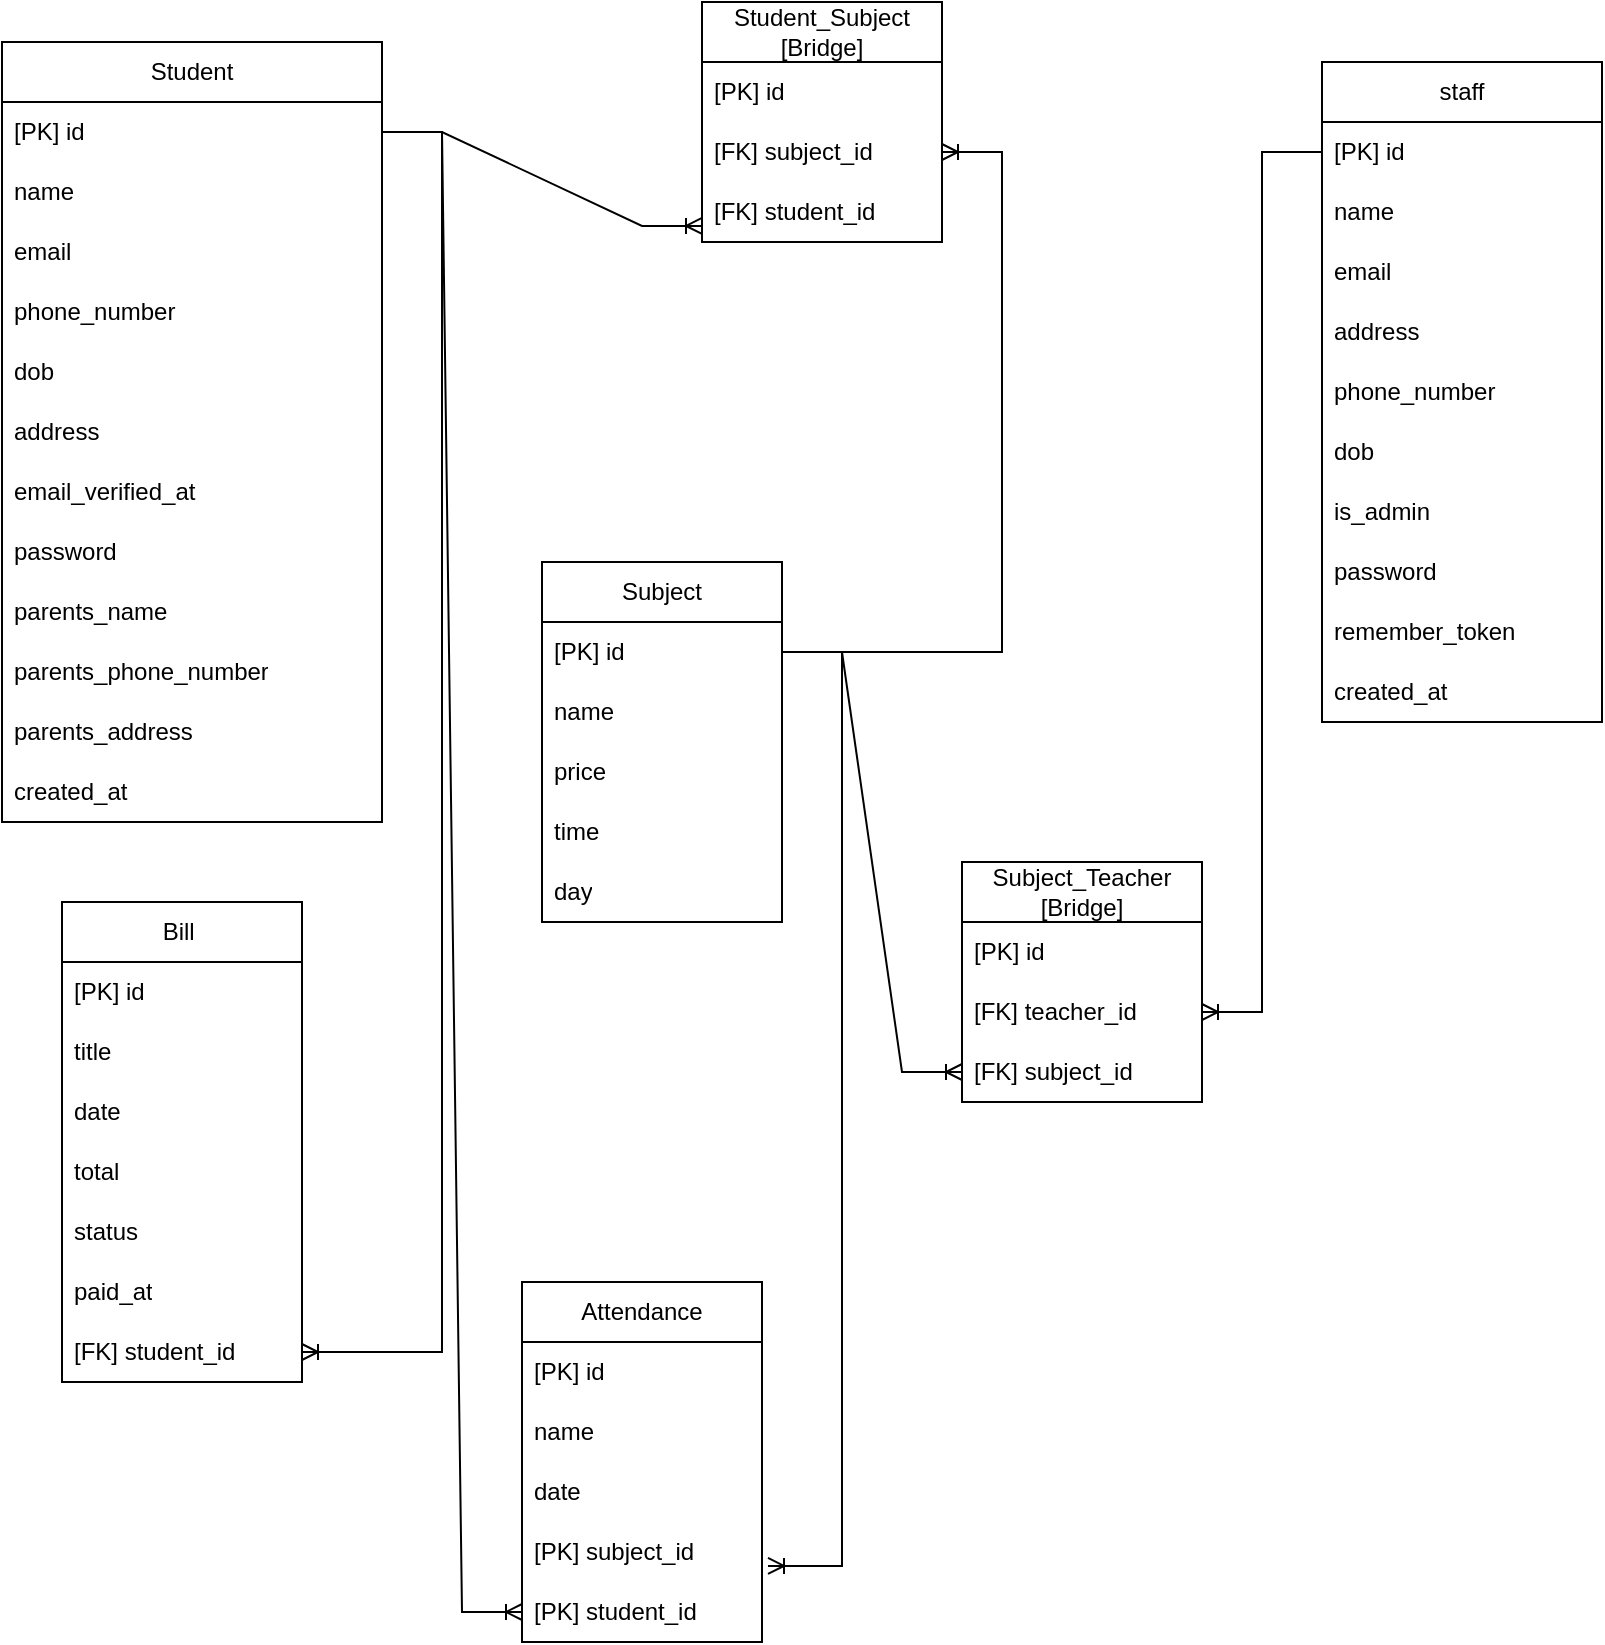 <mxfile version="20.8.9" type="github" pages="2">
  <diagram id="Xj64VRfgsmiTF-0bhzSZ" name="Page-1">
    <mxGraphModel dx="472" dy="786" grid="1" gridSize="10" guides="1" tooltips="1" connect="1" arrows="1" fold="1" page="1" pageScale="1" pageWidth="850" pageHeight="1100" math="0" shadow="0">
      <root>
        <mxCell id="0" />
        <mxCell id="1" parent="0" />
        <mxCell id="3f9cywI5lE3qEualq7HR-1" value="Student" style="swimlane;fontStyle=0;childLayout=stackLayout;horizontal=1;startSize=30;horizontalStack=0;resizeParent=1;resizeParentMax=0;resizeLast=0;collapsible=1;marginBottom=0;whiteSpace=wrap;html=1;" parent="1" vertex="1">
          <mxGeometry x="10" y="70" width="190" height="390" as="geometry" />
        </mxCell>
        <mxCell id="3f9cywI5lE3qEualq7HR-2" value="[PK] id" style="text;strokeColor=none;fillColor=none;align=left;verticalAlign=middle;spacingLeft=4;spacingRight=4;overflow=hidden;points=[[0,0.5],[1,0.5]];portConstraint=eastwest;rotatable=0;whiteSpace=wrap;html=1;" parent="3f9cywI5lE3qEualq7HR-1" vertex="1">
          <mxGeometry y="30" width="190" height="30" as="geometry" />
        </mxCell>
        <mxCell id="3f9cywI5lE3qEualq7HR-3" value="name" style="text;strokeColor=none;fillColor=none;align=left;verticalAlign=middle;spacingLeft=4;spacingRight=4;overflow=hidden;points=[[0,0.5],[1,0.5]];portConstraint=eastwest;rotatable=0;whiteSpace=wrap;html=1;" parent="3f9cywI5lE3qEualq7HR-1" vertex="1">
          <mxGeometry y="60" width="190" height="30" as="geometry" />
        </mxCell>
        <mxCell id="3f9cywI5lE3qEualq7HR-4" value="email" style="text;strokeColor=none;fillColor=none;align=left;verticalAlign=middle;spacingLeft=4;spacingRight=4;overflow=hidden;points=[[0,0.5],[1,0.5]];portConstraint=eastwest;rotatable=0;whiteSpace=wrap;html=1;" parent="3f9cywI5lE3qEualq7HR-1" vertex="1">
          <mxGeometry y="90" width="190" height="30" as="geometry" />
        </mxCell>
        <mxCell id="3f9cywI5lE3qEualq7HR-11" value="phone_number" style="text;strokeColor=none;fillColor=none;align=left;verticalAlign=middle;spacingLeft=4;spacingRight=4;overflow=hidden;points=[[0,0.5],[1,0.5]];portConstraint=eastwest;rotatable=0;whiteSpace=wrap;html=1;" parent="3f9cywI5lE3qEualq7HR-1" vertex="1">
          <mxGeometry y="120" width="190" height="30" as="geometry" />
        </mxCell>
        <mxCell id="3f9cywI5lE3qEualq7HR-12" value="dob" style="text;strokeColor=none;fillColor=none;align=left;verticalAlign=middle;spacingLeft=4;spacingRight=4;overflow=hidden;points=[[0,0.5],[1,0.5]];portConstraint=eastwest;rotatable=0;whiteSpace=wrap;html=1;" parent="3f9cywI5lE3qEualq7HR-1" vertex="1">
          <mxGeometry y="150" width="190" height="30" as="geometry" />
        </mxCell>
        <mxCell id="WG3zePuKRmT21nqiu0aX-6" value="address" style="text;strokeColor=none;fillColor=none;align=left;verticalAlign=middle;spacingLeft=4;spacingRight=4;overflow=hidden;points=[[0,0.5],[1,0.5]];portConstraint=eastwest;rotatable=0;whiteSpace=wrap;html=1;" parent="3f9cywI5lE3qEualq7HR-1" vertex="1">
          <mxGeometry y="180" width="190" height="30" as="geometry" />
        </mxCell>
        <mxCell id="3f9cywI5lE3qEualq7HR-5" value="email_verified_at" style="text;strokeColor=none;fillColor=none;align=left;verticalAlign=middle;spacingLeft=4;spacingRight=4;overflow=hidden;points=[[0,0.5],[1,0.5]];portConstraint=eastwest;rotatable=0;whiteSpace=wrap;html=1;" parent="3f9cywI5lE3qEualq7HR-1" vertex="1">
          <mxGeometry y="210" width="190" height="30" as="geometry" />
        </mxCell>
        <mxCell id="3f9cywI5lE3qEualq7HR-6" value="password" style="text;strokeColor=none;fillColor=none;align=left;verticalAlign=middle;spacingLeft=4;spacingRight=4;overflow=hidden;points=[[0,0.5],[1,0.5]];portConstraint=eastwest;rotatable=0;whiteSpace=wrap;html=1;" parent="3f9cywI5lE3qEualq7HR-1" vertex="1">
          <mxGeometry y="240" width="190" height="30" as="geometry" />
        </mxCell>
        <mxCell id="WG3zePuKRmT21nqiu0aX-3" value="parents_name" style="text;strokeColor=none;fillColor=none;align=left;verticalAlign=middle;spacingLeft=4;spacingRight=4;overflow=hidden;points=[[0,0.5],[1,0.5]];portConstraint=eastwest;rotatable=0;whiteSpace=wrap;html=1;" parent="3f9cywI5lE3qEualq7HR-1" vertex="1">
          <mxGeometry y="270" width="190" height="30" as="geometry" />
        </mxCell>
        <mxCell id="WG3zePuKRmT21nqiu0aX-4" value="parents_phone_number" style="text;strokeColor=none;fillColor=none;align=left;verticalAlign=middle;spacingLeft=4;spacingRight=4;overflow=hidden;points=[[0,0.5],[1,0.5]];portConstraint=eastwest;rotatable=0;whiteSpace=wrap;html=1;" parent="3f9cywI5lE3qEualq7HR-1" vertex="1">
          <mxGeometry y="300" width="190" height="30" as="geometry" />
        </mxCell>
        <mxCell id="WG3zePuKRmT21nqiu0aX-5" value="parents_address" style="text;strokeColor=none;fillColor=none;align=left;verticalAlign=middle;spacingLeft=4;spacingRight=4;overflow=hidden;points=[[0,0.5],[1,0.5]];portConstraint=eastwest;rotatable=0;whiteSpace=wrap;html=1;" parent="3f9cywI5lE3qEualq7HR-1" vertex="1">
          <mxGeometry y="330" width="190" height="30" as="geometry" />
        </mxCell>
        <mxCell id="3f9cywI5lE3qEualq7HR-8" value="created_at" style="text;strokeColor=none;fillColor=none;align=left;verticalAlign=middle;spacingLeft=4;spacingRight=4;overflow=hidden;points=[[0,0.5],[1,0.5]];portConstraint=eastwest;rotatable=0;whiteSpace=wrap;html=1;" parent="3f9cywI5lE3qEualq7HR-1" vertex="1">
          <mxGeometry y="360" width="190" height="30" as="geometry" />
        </mxCell>
        <mxCell id="3f9cywI5lE3qEualq7HR-13" value="staff" style="swimlane;fontStyle=0;childLayout=stackLayout;horizontal=1;startSize=30;horizontalStack=0;resizeParent=1;resizeParentMax=0;resizeLast=0;collapsible=1;marginBottom=0;whiteSpace=wrap;html=1;" parent="1" vertex="1">
          <mxGeometry x="670" y="80" width="140" height="330" as="geometry" />
        </mxCell>
        <mxCell id="3f9cywI5lE3qEualq7HR-14" value="[PK] id" style="text;strokeColor=none;fillColor=none;align=left;verticalAlign=middle;spacingLeft=4;spacingRight=4;overflow=hidden;points=[[0,0.5],[1,0.5]];portConstraint=eastwest;rotatable=0;whiteSpace=wrap;html=1;" parent="3f9cywI5lE3qEualq7HR-13" vertex="1">
          <mxGeometry y="30" width="140" height="30" as="geometry" />
        </mxCell>
        <mxCell id="3f9cywI5lE3qEualq7HR-15" value="name" style="text;strokeColor=none;fillColor=none;align=left;verticalAlign=middle;spacingLeft=4;spacingRight=4;overflow=hidden;points=[[0,0.5],[1,0.5]];portConstraint=eastwest;rotatable=0;whiteSpace=wrap;html=1;" parent="3f9cywI5lE3qEualq7HR-13" vertex="1">
          <mxGeometry y="60" width="140" height="30" as="geometry" />
        </mxCell>
        <mxCell id="3f9cywI5lE3qEualq7HR-16" value="email" style="text;strokeColor=none;fillColor=none;align=left;verticalAlign=middle;spacingLeft=4;spacingRight=4;overflow=hidden;points=[[0,0.5],[1,0.5]];portConstraint=eastwest;rotatable=0;whiteSpace=wrap;html=1;" parent="3f9cywI5lE3qEualq7HR-13" vertex="1">
          <mxGeometry y="90" width="140" height="30" as="geometry" />
        </mxCell>
        <mxCell id="3f9cywI5lE3qEualq7HR-17" value="address" style="text;strokeColor=none;fillColor=none;align=left;verticalAlign=middle;spacingLeft=4;spacingRight=4;overflow=hidden;points=[[0,0.5],[1,0.5]];portConstraint=eastwest;rotatable=0;whiteSpace=wrap;html=1;" parent="3f9cywI5lE3qEualq7HR-13" vertex="1">
          <mxGeometry y="120" width="140" height="30" as="geometry" />
        </mxCell>
        <mxCell id="3f9cywI5lE3qEualq7HR-18" value="phone_number" style="text;strokeColor=none;fillColor=none;align=left;verticalAlign=middle;spacingLeft=4;spacingRight=4;overflow=hidden;points=[[0,0.5],[1,0.5]];portConstraint=eastwest;rotatable=0;whiteSpace=wrap;html=1;" parent="3f9cywI5lE3qEualq7HR-13" vertex="1">
          <mxGeometry y="150" width="140" height="30" as="geometry" />
        </mxCell>
        <mxCell id="3f9cywI5lE3qEualq7HR-19" value="dob" style="text;strokeColor=none;fillColor=none;align=left;verticalAlign=middle;spacingLeft=4;spacingRight=4;overflow=hidden;points=[[0,0.5],[1,0.5]];portConstraint=eastwest;rotatable=0;whiteSpace=wrap;html=1;" parent="3f9cywI5lE3qEualq7HR-13" vertex="1">
          <mxGeometry y="180" width="140" height="30" as="geometry" />
        </mxCell>
        <mxCell id="UbQkLCDVok9sx0RLxsKB-11" value="is_admin" style="text;strokeColor=none;fillColor=none;align=left;verticalAlign=middle;spacingLeft=4;spacingRight=4;overflow=hidden;points=[[0,0.5],[1,0.5]];portConstraint=eastwest;rotatable=0;whiteSpace=wrap;html=1;" parent="3f9cywI5lE3qEualq7HR-13" vertex="1">
          <mxGeometry y="210" width="140" height="30" as="geometry" />
        </mxCell>
        <mxCell id="3f9cywI5lE3qEualq7HR-21" value="password" style="text;strokeColor=none;fillColor=none;align=left;verticalAlign=middle;spacingLeft=4;spacingRight=4;overflow=hidden;points=[[0,0.5],[1,0.5]];portConstraint=eastwest;rotatable=0;whiteSpace=wrap;html=1;" parent="3f9cywI5lE3qEualq7HR-13" vertex="1">
          <mxGeometry y="240" width="140" height="30" as="geometry" />
        </mxCell>
        <mxCell id="3f9cywI5lE3qEualq7HR-22" value="remember_token" style="text;strokeColor=none;fillColor=none;align=left;verticalAlign=middle;spacingLeft=4;spacingRight=4;overflow=hidden;points=[[0,0.5],[1,0.5]];portConstraint=eastwest;rotatable=0;whiteSpace=wrap;html=1;" parent="3f9cywI5lE3qEualq7HR-13" vertex="1">
          <mxGeometry y="270" width="140" height="30" as="geometry" />
        </mxCell>
        <mxCell id="3f9cywI5lE3qEualq7HR-23" value="created_at" style="text;strokeColor=none;fillColor=none;align=left;verticalAlign=middle;spacingLeft=4;spacingRight=4;overflow=hidden;points=[[0,0.5],[1,0.5]];portConstraint=eastwest;rotatable=0;whiteSpace=wrap;html=1;" parent="3f9cywI5lE3qEualq7HR-13" vertex="1">
          <mxGeometry y="300" width="140" height="30" as="geometry" />
        </mxCell>
        <mxCell id="3f9cywI5lE3qEualq7HR-36" value="Subject" style="swimlane;fontStyle=0;childLayout=stackLayout;horizontal=1;startSize=30;horizontalStack=0;resizeParent=1;resizeParentMax=0;resizeLast=0;collapsible=1;marginBottom=0;whiteSpace=wrap;html=1;" parent="1" vertex="1">
          <mxGeometry x="280" y="330" width="120" height="180" as="geometry" />
        </mxCell>
        <mxCell id="3f9cywI5lE3qEualq7HR-37" value="[PK] id" style="text;strokeColor=none;fillColor=none;align=left;verticalAlign=middle;spacingLeft=4;spacingRight=4;overflow=hidden;points=[[0,0.5],[1,0.5]];portConstraint=eastwest;rotatable=0;whiteSpace=wrap;html=1;" parent="3f9cywI5lE3qEualq7HR-36" vertex="1">
          <mxGeometry y="30" width="120" height="30" as="geometry" />
        </mxCell>
        <mxCell id="3f9cywI5lE3qEualq7HR-38" value="name" style="text;strokeColor=none;fillColor=none;align=left;verticalAlign=middle;spacingLeft=4;spacingRight=4;overflow=hidden;points=[[0,0.5],[1,0.5]];portConstraint=eastwest;rotatable=0;whiteSpace=wrap;html=1;" parent="3f9cywI5lE3qEualq7HR-36" vertex="1">
          <mxGeometry y="60" width="120" height="30" as="geometry" />
        </mxCell>
        <mxCell id="3f9cywI5lE3qEualq7HR-112" value="price&amp;nbsp;" style="text;strokeColor=none;fillColor=none;align=left;verticalAlign=middle;spacingLeft=4;spacingRight=4;overflow=hidden;points=[[0,0.5],[1,0.5]];portConstraint=eastwest;rotatable=0;whiteSpace=wrap;html=1;" parent="3f9cywI5lE3qEualq7HR-36" vertex="1">
          <mxGeometry y="90" width="120" height="30" as="geometry" />
        </mxCell>
        <mxCell id="WG3zePuKRmT21nqiu0aX-7" value="time" style="text;strokeColor=none;fillColor=none;align=left;verticalAlign=middle;spacingLeft=4;spacingRight=4;overflow=hidden;points=[[0,0.5],[1,0.5]];portConstraint=eastwest;rotatable=0;whiteSpace=wrap;html=1;" parent="3f9cywI5lE3qEualq7HR-36" vertex="1">
          <mxGeometry y="120" width="120" height="30" as="geometry" />
        </mxCell>
        <mxCell id="WG3zePuKRmT21nqiu0aX-8" value="day" style="text;strokeColor=none;fillColor=none;align=left;verticalAlign=middle;spacingLeft=4;spacingRight=4;overflow=hidden;points=[[0,0.5],[1,0.5]];portConstraint=eastwest;rotatable=0;whiteSpace=wrap;html=1;" parent="3f9cywI5lE3qEualq7HR-36" vertex="1">
          <mxGeometry y="150" width="120" height="30" as="geometry" />
        </mxCell>
        <mxCell id="3f9cywI5lE3qEualq7HR-47" value="Subject_Teacher [Bridge]" style="swimlane;fontStyle=0;childLayout=stackLayout;horizontal=1;startSize=30;horizontalStack=0;resizeParent=1;resizeParentMax=0;resizeLast=0;collapsible=1;marginBottom=0;whiteSpace=wrap;html=1;" parent="1" vertex="1">
          <mxGeometry x="490" y="480" width="120" height="120" as="geometry" />
        </mxCell>
        <mxCell id="3f9cywI5lE3qEualq7HR-48" value="[PK] id" style="text;strokeColor=none;fillColor=none;align=left;verticalAlign=middle;spacingLeft=4;spacingRight=4;overflow=hidden;points=[[0,0.5],[1,0.5]];portConstraint=eastwest;rotatable=0;whiteSpace=wrap;html=1;" parent="3f9cywI5lE3qEualq7HR-47" vertex="1">
          <mxGeometry y="30" width="120" height="30" as="geometry" />
        </mxCell>
        <mxCell id="3f9cywI5lE3qEualq7HR-49" value="[FK] teacher_id" style="text;strokeColor=none;fillColor=none;align=left;verticalAlign=middle;spacingLeft=4;spacingRight=4;overflow=hidden;points=[[0,0.5],[1,0.5]];portConstraint=eastwest;rotatable=0;whiteSpace=wrap;html=1;" parent="3f9cywI5lE3qEualq7HR-47" vertex="1">
          <mxGeometry y="60" width="120" height="30" as="geometry" />
        </mxCell>
        <mxCell id="3f9cywI5lE3qEualq7HR-81" value="[FK] subject_id" style="text;strokeColor=none;fillColor=none;align=left;verticalAlign=middle;spacingLeft=4;spacingRight=4;overflow=hidden;points=[[0,0.5],[1,0.5]];portConstraint=eastwest;rotatable=0;whiteSpace=wrap;html=1;" parent="3f9cywI5lE3qEualq7HR-47" vertex="1">
          <mxGeometry y="90" width="120" height="30" as="geometry" />
        </mxCell>
        <mxCell id="3f9cywI5lE3qEualq7HR-73" value="" style="edgeStyle=entityRelationEdgeStyle;fontSize=12;html=1;endArrow=ERoneToMany;rounded=0;exitX=1;exitY=0.5;exitDx=0;exitDy=0;" parent="1" source="3f9cywI5lE3qEualq7HR-37" target="3f9cywI5lE3qEualq7HR-81" edge="1">
          <mxGeometry width="100" height="100" relative="1" as="geometry">
            <mxPoint x="410" y="475" as="sourcePoint" />
            <mxPoint x="310" y="710" as="targetPoint" />
          </mxGeometry>
        </mxCell>
        <mxCell id="3f9cywI5lE3qEualq7HR-82" value="" style="edgeStyle=entityRelationEdgeStyle;fontSize=12;html=1;endArrow=ERoneToMany;rounded=0;" parent="1" source="3f9cywI5lE3qEualq7HR-14" target="3f9cywI5lE3qEualq7HR-49" edge="1">
          <mxGeometry width="100" height="100" relative="1" as="geometry">
            <mxPoint x="540" y="690" as="sourcePoint" />
            <mxPoint x="640" y="590" as="targetPoint" />
          </mxGeometry>
        </mxCell>
        <mxCell id="3f9cywI5lE3qEualq7HR-84" value="" style="edgeStyle=entityRelationEdgeStyle;fontSize=12;html=1;endArrow=ERoneToMany;rounded=0;entryX=0;entryY=0.733;entryDx=0;entryDy=0;entryPerimeter=0;" parent="1" source="3f9cywI5lE3qEualq7HR-2" target="3f9cywI5lE3qEualq7HR-98" edge="1">
          <mxGeometry width="100" height="100" relative="1" as="geometry">
            <mxPoint x="210" y="455" as="sourcePoint" />
            <mxPoint x="100" y="872" as="targetPoint" />
          </mxGeometry>
        </mxCell>
        <mxCell id="3f9cywI5lE3qEualq7HR-95" value="Student_Subject [Bridge]" style="swimlane;fontStyle=0;childLayout=stackLayout;horizontal=1;startSize=30;horizontalStack=0;resizeParent=1;resizeParentMax=0;resizeLast=0;collapsible=1;marginBottom=0;whiteSpace=wrap;html=1;" parent="1" vertex="1">
          <mxGeometry x="360" y="50" width="120" height="120" as="geometry" />
        </mxCell>
        <mxCell id="3f9cywI5lE3qEualq7HR-96" value="[PK] id" style="text;strokeColor=none;fillColor=none;align=left;verticalAlign=middle;spacingLeft=4;spacingRight=4;overflow=hidden;points=[[0,0.5],[1,0.5]];portConstraint=eastwest;rotatable=0;whiteSpace=wrap;html=1;" parent="3f9cywI5lE3qEualq7HR-95" vertex="1">
          <mxGeometry y="30" width="120" height="30" as="geometry" />
        </mxCell>
        <mxCell id="3f9cywI5lE3qEualq7HR-97" value="[FK] subject_id" style="text;strokeColor=none;fillColor=none;align=left;verticalAlign=middle;spacingLeft=4;spacingRight=4;overflow=hidden;points=[[0,0.5],[1,0.5]];portConstraint=eastwest;rotatable=0;whiteSpace=wrap;html=1;" parent="3f9cywI5lE3qEualq7HR-95" vertex="1">
          <mxGeometry y="60" width="120" height="30" as="geometry" />
        </mxCell>
        <mxCell id="3f9cywI5lE3qEualq7HR-98" value="[FK] student_id" style="text;strokeColor=none;fillColor=none;align=left;verticalAlign=middle;spacingLeft=4;spacingRight=4;overflow=hidden;points=[[0,0.5],[1,0.5]];portConstraint=eastwest;rotatable=0;whiteSpace=wrap;html=1;" parent="3f9cywI5lE3qEualq7HR-95" vertex="1">
          <mxGeometry y="90" width="120" height="30" as="geometry" />
        </mxCell>
        <mxCell id="3f9cywI5lE3qEualq7HR-100" value="" style="edgeStyle=entityRelationEdgeStyle;fontSize=12;html=1;endArrow=ERoneToMany;rounded=0;exitX=1;exitY=0.5;exitDx=0;exitDy=0;" parent="1" source="3f9cywI5lE3qEualq7HR-37" target="3f9cywI5lE3qEualq7HR-97" edge="1">
          <mxGeometry width="100" height="100" relative="1" as="geometry">
            <mxPoint x="410" y="475" as="sourcePoint" />
            <mxPoint x="230" y="891.99" as="targetPoint" />
          </mxGeometry>
        </mxCell>
        <mxCell id="3f9cywI5lE3qEualq7HR-101" value="Bill&amp;nbsp;" style="swimlane;fontStyle=0;childLayout=stackLayout;horizontal=1;startSize=30;horizontalStack=0;resizeParent=1;resizeParentMax=0;resizeLast=0;collapsible=1;marginBottom=0;whiteSpace=wrap;html=1;" parent="1" vertex="1">
          <mxGeometry x="40" y="500" width="120" height="240" as="geometry" />
        </mxCell>
        <mxCell id="3f9cywI5lE3qEualq7HR-102" value="[PK] id" style="text;strokeColor=none;fillColor=none;align=left;verticalAlign=middle;spacingLeft=4;spacingRight=4;overflow=hidden;points=[[0,0.5],[1,0.5]];portConstraint=eastwest;rotatable=0;whiteSpace=wrap;html=1;" parent="3f9cywI5lE3qEualq7HR-101" vertex="1">
          <mxGeometry y="30" width="120" height="30" as="geometry" />
        </mxCell>
        <mxCell id="3f9cywI5lE3qEualq7HR-103" value="title" style="text;strokeColor=none;fillColor=none;align=left;verticalAlign=middle;spacingLeft=4;spacingRight=4;overflow=hidden;points=[[0,0.5],[1,0.5]];portConstraint=eastwest;rotatable=0;whiteSpace=wrap;html=1;" parent="3f9cywI5lE3qEualq7HR-101" vertex="1">
          <mxGeometry y="60" width="120" height="30" as="geometry" />
        </mxCell>
        <mxCell id="3f9cywI5lE3qEualq7HR-104" value="date" style="text;strokeColor=none;fillColor=none;align=left;verticalAlign=middle;spacingLeft=4;spacingRight=4;overflow=hidden;points=[[0,0.5],[1,0.5]];portConstraint=eastwest;rotatable=0;whiteSpace=wrap;html=1;" parent="3f9cywI5lE3qEualq7HR-101" vertex="1">
          <mxGeometry y="90" width="120" height="30" as="geometry" />
        </mxCell>
        <mxCell id="3f9cywI5lE3qEualq7HR-105" value="total" style="text;strokeColor=none;fillColor=none;align=left;verticalAlign=middle;spacingLeft=4;spacingRight=4;overflow=hidden;points=[[0,0.5],[1,0.5]];portConstraint=eastwest;rotatable=0;whiteSpace=wrap;html=1;" parent="3f9cywI5lE3qEualq7HR-101" vertex="1">
          <mxGeometry y="120" width="120" height="30" as="geometry" />
        </mxCell>
        <mxCell id="3f9cywI5lE3qEualq7HR-106" value="status" style="text;strokeColor=none;fillColor=none;align=left;verticalAlign=middle;spacingLeft=4;spacingRight=4;overflow=hidden;points=[[0,0.5],[1,0.5]];portConstraint=eastwest;rotatable=0;whiteSpace=wrap;html=1;" parent="3f9cywI5lE3qEualq7HR-101" vertex="1">
          <mxGeometry y="150" width="120" height="30" as="geometry" />
        </mxCell>
        <mxCell id="3f9cywI5lE3qEualq7HR-107" value="paid_at" style="text;strokeColor=none;fillColor=none;align=left;verticalAlign=middle;spacingLeft=4;spacingRight=4;overflow=hidden;points=[[0,0.5],[1,0.5]];portConstraint=eastwest;rotatable=0;whiteSpace=wrap;html=1;" parent="3f9cywI5lE3qEualq7HR-101" vertex="1">
          <mxGeometry y="180" width="120" height="30" as="geometry" />
        </mxCell>
        <mxCell id="3f9cywI5lE3qEualq7HR-113" value="[FK] student_id" style="text;strokeColor=none;fillColor=none;align=left;verticalAlign=middle;spacingLeft=4;spacingRight=4;overflow=hidden;points=[[0,0.5],[1,0.5]];portConstraint=eastwest;rotatable=0;whiteSpace=wrap;html=1;" parent="3f9cywI5lE3qEualq7HR-101" vertex="1">
          <mxGeometry y="210" width="120" height="30" as="geometry" />
        </mxCell>
        <mxCell id="UbQkLCDVok9sx0RLxsKB-10" value="" style="edgeStyle=entityRelationEdgeStyle;fontSize=12;html=1;endArrow=ERoneToMany;rounded=0;" parent="1" source="3f9cywI5lE3qEualq7HR-2" target="3f9cywI5lE3qEualq7HR-113" edge="1">
          <mxGeometry width="100" height="100" relative="1" as="geometry">
            <mxPoint x="210" y="165" as="sourcePoint" />
            <mxPoint x="270" y="391.99" as="targetPoint" />
          </mxGeometry>
        </mxCell>
        <mxCell id="WG3zePuKRmT21nqiu0aX-13" value="Attendance" style="swimlane;fontStyle=0;childLayout=stackLayout;horizontal=1;startSize=30;horizontalStack=0;resizeParent=1;resizeParentMax=0;resizeLast=0;collapsible=1;marginBottom=0;whiteSpace=wrap;html=1;" parent="1" vertex="1">
          <mxGeometry x="270" y="690" width="120" height="180" as="geometry" />
        </mxCell>
        <mxCell id="WG3zePuKRmT21nqiu0aX-14" value="[PK] id" style="text;strokeColor=none;fillColor=none;align=left;verticalAlign=middle;spacingLeft=4;spacingRight=4;overflow=hidden;points=[[0,0.5],[1,0.5]];portConstraint=eastwest;rotatable=0;whiteSpace=wrap;html=1;" parent="WG3zePuKRmT21nqiu0aX-13" vertex="1">
          <mxGeometry y="30" width="120" height="30" as="geometry" />
        </mxCell>
        <mxCell id="WG3zePuKRmT21nqiu0aX-15" value="name" style="text;strokeColor=none;fillColor=none;align=left;verticalAlign=middle;spacingLeft=4;spacingRight=4;overflow=hidden;points=[[0,0.5],[1,0.5]];portConstraint=eastwest;rotatable=0;whiteSpace=wrap;html=1;" parent="WG3zePuKRmT21nqiu0aX-13" vertex="1">
          <mxGeometry y="60" width="120" height="30" as="geometry" />
        </mxCell>
        <mxCell id="WG3zePuKRmT21nqiu0aX-18" value="date" style="text;strokeColor=none;fillColor=none;align=left;verticalAlign=middle;spacingLeft=4;spacingRight=4;overflow=hidden;points=[[0,0.5],[1,0.5]];portConstraint=eastwest;rotatable=0;whiteSpace=wrap;html=1;" parent="WG3zePuKRmT21nqiu0aX-13" vertex="1">
          <mxGeometry y="90" width="120" height="30" as="geometry" />
        </mxCell>
        <mxCell id="WG3zePuKRmT21nqiu0aX-20" value="[PK] subject_id" style="text;strokeColor=none;fillColor=none;align=left;verticalAlign=middle;spacingLeft=4;spacingRight=4;overflow=hidden;points=[[0,0.5],[1,0.5]];portConstraint=eastwest;rotatable=0;whiteSpace=wrap;html=1;" parent="WG3zePuKRmT21nqiu0aX-13" vertex="1">
          <mxGeometry y="120" width="120" height="30" as="geometry" />
        </mxCell>
        <mxCell id="WG3zePuKRmT21nqiu0aX-23" value="[PK] student_id" style="text;strokeColor=none;fillColor=none;align=left;verticalAlign=middle;spacingLeft=4;spacingRight=4;overflow=hidden;points=[[0,0.5],[1,0.5]];portConstraint=eastwest;rotatable=0;whiteSpace=wrap;html=1;" parent="WG3zePuKRmT21nqiu0aX-13" vertex="1">
          <mxGeometry y="150" width="120" height="30" as="geometry" />
        </mxCell>
        <mxCell id="WG3zePuKRmT21nqiu0aX-19" value="" style="edgeStyle=entityRelationEdgeStyle;fontSize=12;html=1;endArrow=ERoneToMany;rounded=0;entryX=1.025;entryY=0.733;entryDx=0;entryDy=0;entryPerimeter=0;" parent="1" source="3f9cywI5lE3qEualq7HR-37" target="WG3zePuKRmT21nqiu0aX-20" edge="1">
          <mxGeometry x="0.1" y="-11" width="100" height="100" relative="1" as="geometry">
            <mxPoint x="420" y="485" as="sourcePoint" />
            <mxPoint x="500" y="595" as="targetPoint" />
            <mxPoint x="1" y="-5" as="offset" />
          </mxGeometry>
        </mxCell>
        <mxCell id="WG3zePuKRmT21nqiu0aX-21" value="" style="edgeStyle=entityRelationEdgeStyle;fontSize=12;html=1;endArrow=ERoneToMany;rounded=0;exitX=1;exitY=0.5;exitDx=0;exitDy=0;entryX=0;entryY=0.5;entryDx=0;entryDy=0;" parent="1" source="3f9cywI5lE3qEualq7HR-2" target="WG3zePuKRmT21nqiu0aX-23" edge="1">
          <mxGeometry width="100" height="100" relative="1" as="geometry">
            <mxPoint x="210" y="125" as="sourcePoint" />
            <mxPoint x="180" y="735" as="targetPoint" />
          </mxGeometry>
        </mxCell>
      </root>
    </mxGraphModel>
  </diagram>
  <diagram id="1YD6bruwPhMYWwaoV1wp" name="Page-2">
    <mxGraphModel dx="2390" dy="1273" grid="1" gridSize="10" guides="1" tooltips="1" connect="1" arrows="1" fold="1" page="1" pageScale="1" pageWidth="827" pageHeight="1169" math="0" shadow="0">
      <root>
        <mxCell id="0" />
        <mxCell id="1" parent="0" />
        <mxCell id="qp2Mem6DO1-0D09ecmUJ-3" value="" style="edgeStyle=orthogonalEdgeStyle;rounded=0;orthogonalLoop=1;jettySize=auto;html=1;" edge="1" parent="1" source="qp2Mem6DO1-0D09ecmUJ-1" target="qp2Mem6DO1-0D09ecmUJ-2">
          <mxGeometry relative="1" as="geometry" />
        </mxCell>
        <mxCell id="qp2Mem6DO1-0D09ecmUJ-1" value="SIGN UP PAGE&amp;nbsp;&lt;br&gt;&lt;br&gt;Name&lt;br&gt;Email&lt;br&gt;password&lt;br&gt;confirm password" style="rounded=0;whiteSpace=wrap;html=1;" vertex="1" parent="1">
          <mxGeometry x="50" y="80" width="420" height="240" as="geometry" />
        </mxCell>
        <mxCell id="qp2Mem6DO1-0D09ecmUJ-5" value="" style="edgeStyle=orthogonalEdgeStyle;rounded=0;orthogonalLoop=1;jettySize=auto;html=1;" edge="1" parent="1" source="qp2Mem6DO1-0D09ecmUJ-2" target="qp2Mem6DO1-0D09ecmUJ-4">
          <mxGeometry relative="1" as="geometry" />
        </mxCell>
        <mxCell id="qp2Mem6DO1-0D09ecmUJ-2" value="EMAIL CONFIRMATION PAGE&amp;nbsp;&lt;br&gt;&lt;br&gt;THANKS FOR REGISTER WITH ATLAS" style="rounded=0;whiteSpace=wrap;html=1;" vertex="1" parent="1">
          <mxGeometry x="50" y="345" width="420" height="240" as="geometry" />
        </mxCell>
        <mxCell id="qp2Mem6DO1-0D09ecmUJ-7" value="" style="edgeStyle=orthogonalEdgeStyle;rounded=0;orthogonalLoop=1;jettySize=auto;html=1;" edge="1" parent="1" source="qp2Mem6DO1-0D09ecmUJ-4" target="qp2Mem6DO1-0D09ecmUJ-6">
          <mxGeometry relative="1" as="geometry" />
        </mxCell>
        <mxCell id="qp2Mem6DO1-0D09ecmUJ-4" value="LOGIN PAGE&lt;br&gt;&lt;br&gt;email&lt;br&gt;password" style="rounded=0;whiteSpace=wrap;html=1;" vertex="1" parent="1">
          <mxGeometry x="50" y="620" width="420" height="240" as="geometry" />
        </mxCell>
        <mxCell id="qp2Mem6DO1-0D09ecmUJ-9" value="" style="edgeStyle=orthogonalEdgeStyle;rounded=0;orthogonalLoop=1;jettySize=auto;html=1;" edge="1" parent="1" source="qp2Mem6DO1-0D09ecmUJ-6" target="qp2Mem6DO1-0D09ecmUJ-8">
          <mxGeometry relative="1" as="geometry" />
        </mxCell>
        <mxCell id="qp2Mem6DO1-0D09ecmUJ-15" value="" style="edgeStyle=orthogonalEdgeStyle;rounded=0;orthogonalLoop=1;jettySize=auto;html=1;" edge="1" parent="1" source="qp2Mem6DO1-0D09ecmUJ-6" target="qp2Mem6DO1-0D09ecmUJ-14">
          <mxGeometry relative="1" as="geometry" />
        </mxCell>
        <mxCell id="qp2Mem6DO1-0D09ecmUJ-6" value="check if profile updated?&amp;nbsp;&lt;br&gt;&lt;br&gt;" style="rounded=0;whiteSpace=wrap;html=1;" vertex="1" parent="1">
          <mxGeometry x="50" y="880" width="420" height="240" as="geometry" />
        </mxCell>
        <mxCell id="qp2Mem6DO1-0D09ecmUJ-12" value="" style="edgeStyle=orthogonalEdgeStyle;rounded=0;orthogonalLoop=1;jettySize=auto;html=1;" edge="1" parent="1" source="qp2Mem6DO1-0D09ecmUJ-8" target="qp2Mem6DO1-0D09ecmUJ-11">
          <mxGeometry relative="1" as="geometry" />
        </mxCell>
        <mxCell id="qp2Mem6DO1-0D09ecmUJ-8" value="check if courses registered?&amp;nbsp;" style="rounded=0;whiteSpace=wrap;html=1;" vertex="1" parent="1">
          <mxGeometry x="550" y="880" width="420" height="240" as="geometry" />
        </mxCell>
        <mxCell id="qp2Mem6DO1-0D09ecmUJ-10" value="YES" style="text;html=1;strokeColor=none;fillColor=none;align=center;verticalAlign=middle;whiteSpace=wrap;rounded=0;" vertex="1" parent="1">
          <mxGeometry x="690" y="830" width="60" height="30" as="geometry" />
        </mxCell>
        <mxCell id="qp2Mem6DO1-0D09ecmUJ-20" value="" style="edgeStyle=orthogonalEdgeStyle;rounded=0;orthogonalLoop=1;jettySize=auto;html=1;" edge="1" parent="1" source="qp2Mem6DO1-0D09ecmUJ-11" target="qp2Mem6DO1-0D09ecmUJ-19">
          <mxGeometry relative="1" as="geometry" />
        </mxCell>
        <mxCell id="qp2Mem6DO1-0D09ecmUJ-11" value="SELECT COURSE PAGE" style="rounded=0;whiteSpace=wrap;html=1;" vertex="1" parent="1">
          <mxGeometry x="550" y="560" width="420" height="240" as="geometry" />
        </mxCell>
        <mxCell id="qp2Mem6DO1-0D09ecmUJ-13" value="YES" style="text;html=1;strokeColor=none;fillColor=none;align=center;verticalAlign=middle;whiteSpace=wrap;rounded=0;" vertex="1" parent="1">
          <mxGeometry x="490" y="980" width="60" height="30" as="geometry" />
        </mxCell>
        <mxCell id="qp2Mem6DO1-0D09ecmUJ-18" value="" style="edgeStyle=orthogonalEdgeStyle;rounded=0;orthogonalLoop=1;jettySize=auto;html=1;" edge="1" parent="1" source="qp2Mem6DO1-0D09ecmUJ-14" target="qp2Mem6DO1-0D09ecmUJ-17">
          <mxGeometry relative="1" as="geometry" />
        </mxCell>
        <mxCell id="qp2Mem6DO1-0D09ecmUJ-14" value="UPDATE PROFILE PAGE&lt;br&gt;&lt;br&gt;Parents details&lt;br&gt;Dob&amp;nbsp;&lt;br&gt;bla bla&lt;br&gt;" style="rounded=0;whiteSpace=wrap;html=1;" vertex="1" parent="1">
          <mxGeometry x="50" y="1200" width="420" height="240" as="geometry" />
        </mxCell>
        <mxCell id="qp2Mem6DO1-0D09ecmUJ-16" value="NO" style="text;html=1;strokeColor=none;fillColor=none;align=center;verticalAlign=middle;whiteSpace=wrap;rounded=0;" vertex="1" parent="1">
          <mxGeometry x="260" y="1150" width="60" height="30" as="geometry" />
        </mxCell>
        <mxCell id="qp2Mem6DO1-0D09ecmUJ-22" value="" style="edgeStyle=orthogonalEdgeStyle;rounded=0;orthogonalLoop=1;jettySize=auto;html=1;" edge="1" parent="1" source="qp2Mem6DO1-0D09ecmUJ-17" target="qp2Mem6DO1-0D09ecmUJ-19">
          <mxGeometry relative="1" as="geometry" />
        </mxCell>
        <mxCell id="qp2Mem6DO1-0D09ecmUJ-17" value="saved ?&amp;nbsp;&lt;br&gt;" style="rounded=0;whiteSpace=wrap;html=1;" vertex="1" parent="1">
          <mxGeometry x="50" y="1520" width="420" height="240" as="geometry" />
        </mxCell>
        <mxCell id="qp2Mem6DO1-0D09ecmUJ-19" value="PROFILE PAGE" style="rounded=0;whiteSpace=wrap;html=1;" vertex="1" parent="1">
          <mxGeometry x="1070" y="1190" width="420" height="240" as="geometry" />
        </mxCell>
      </root>
    </mxGraphModel>
  </diagram>
</mxfile>
